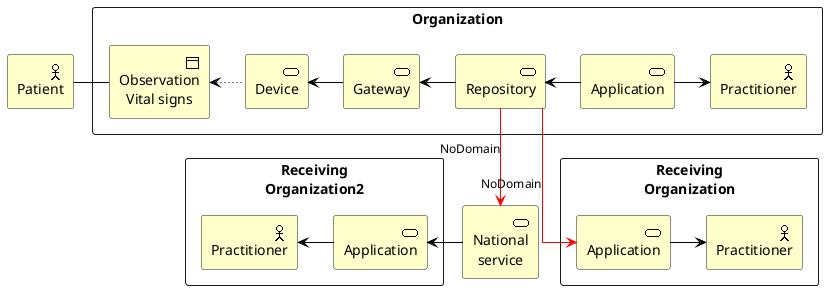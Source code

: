 @startuml
!include <archimate/Archimate>
skinparam linetype ortho

'archimate #Motivation "Samhandlings-\nbehov" as behov <<requirement>>
archimate #Business "Patient" as patient <<actor>>

rectangle "Organization" {
 archimate #Business "Application" as app1 <<service>>
 archimate #Business "Practitioner" as pract1 <<actor>>
 archimate #Business "Repository" as repo <<service>>
 archimate #Business "Device" as device <<service>>
 archimate #Business "Gateway" as gw <<service>>
 archimate #Business "Observation\nVital signs" as obs <<object>>
}

archimate #Business "National\nservice" as pmd <<service>>

rectangle "Receiving\nOrganization" as receiver {
archimate #Business "Practitioner" as pract2 <<actor>>
archimate #Business "Application" as app2 <<service>>
}

rectangle "Receiving\nOrganization2" as receiver2 {
archimate #Business "Application" as app3 <<service>>
archimate #Business "Practitioner" as pract3 <<actor>>
pract3 <-right- app3
}

'note "The scope of \nNoDomainVitalSigns profiles\nis the exchange of vitalsigns\nbetween applications in\ndifferent organizations." as scope

patient - obs
obs <-[dotted] device
device <- gw
gw <- repo
repo <- app1
app1 -down[hidden]- app2 
repo -down-> pmd #red :NoDomain
pmd -left-> app3
'pmd -right-> app2
app1 -> pract1
app2 -> pract2
repo --> app2 #red :NoDomain
'app3 <-right- pmd

@enduml